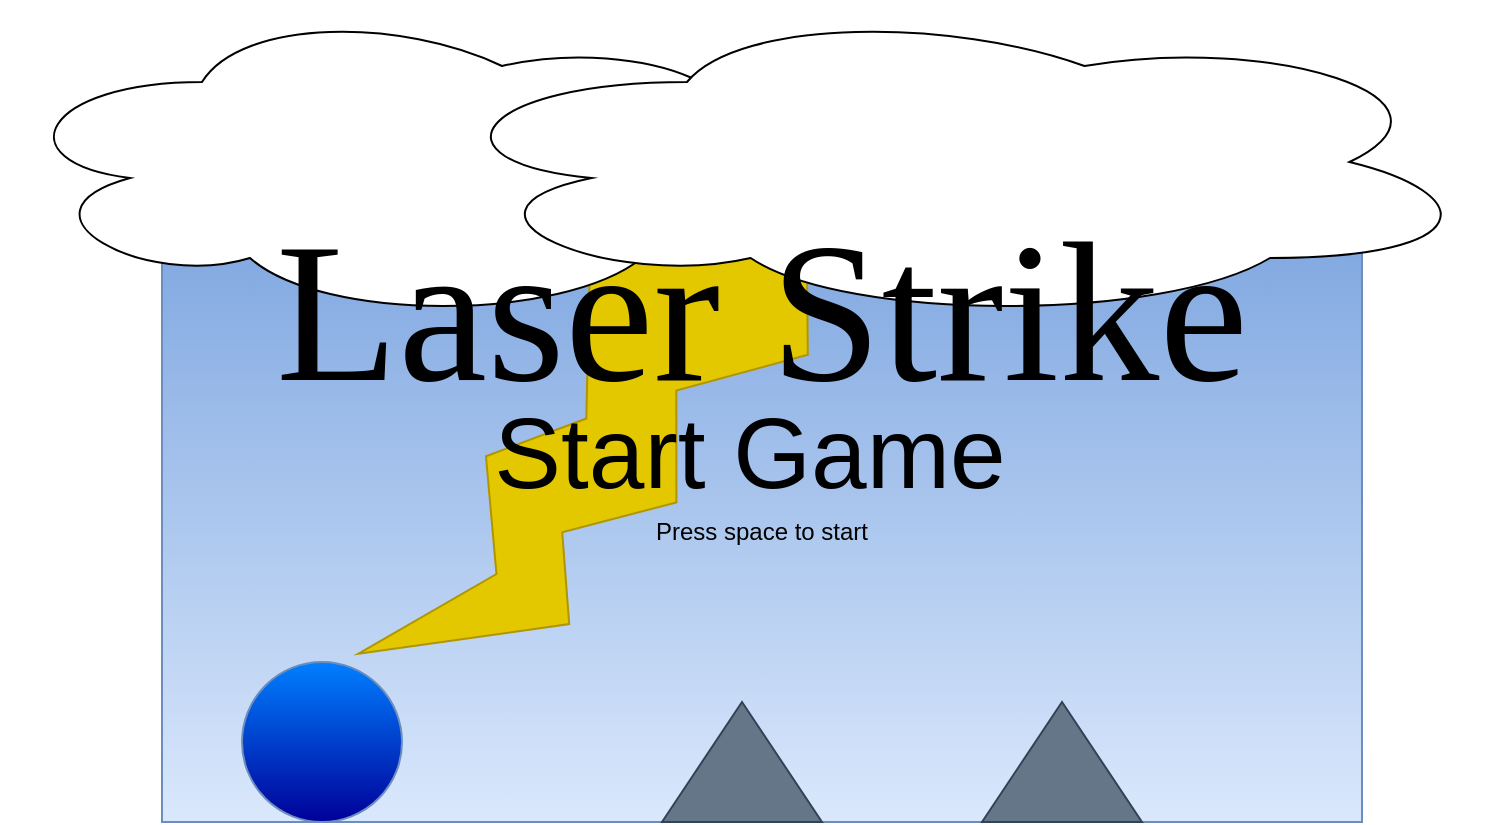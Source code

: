 <mxfile version="23.1.7" type="device">
  <diagram name="Page-1" id="211iCi8jAc_Dg6tPmjOf">
    <mxGraphModel dx="1050" dy="1679" grid="1" gridSize="10" guides="1" tooltips="1" connect="1" arrows="1" fold="1" page="1" pageScale="1" pageWidth="827" pageHeight="1169" math="0" shadow="0">
      <root>
        <mxCell id="0" />
        <mxCell id="1" parent="0" />
        <mxCell id="AO-rVQw0fszTiXjK1kSg-1" value="" style="rounded=0;whiteSpace=wrap;html=1;fillColor=#dae8fc;strokeColor=#6c8ebf;gradientColor=#7ea6e0;gradientDirection=north;" vertex="1" parent="1">
          <mxGeometry x="120" y="100" width="600" height="300" as="geometry" />
        </mxCell>
        <mxCell id="AO-rVQw0fszTiXjK1kSg-4" value="" style="verticalLabelPosition=bottom;verticalAlign=top;html=1;shape=mxgraph.basic.flash;rotation=30;fillColor=#e3c800;strokeColor=#B09500;fontColor=#000000;" vertex="1" parent="1">
          <mxGeometry x="292.5" y="37.99" width="120" height="330" as="geometry" />
        </mxCell>
        <mxCell id="AO-rVQw0fszTiXjK1kSg-2" value="" style="ellipse;shape=cloud;whiteSpace=wrap;html=1;" vertex="1" parent="1">
          <mxGeometry x="40" y="-10" width="400" height="160" as="geometry" />
        </mxCell>
        <mxCell id="AO-rVQw0fszTiXjK1kSg-3" value="" style="ellipse;shape=cloud;whiteSpace=wrap;html=1;" vertex="1" parent="1">
          <mxGeometry x="250" y="-10" width="530" height="160" as="geometry" />
        </mxCell>
        <mxCell id="AO-rVQw0fszTiXjK1kSg-5" value="" style="ellipse;whiteSpace=wrap;html=1;aspect=fixed;fillColor=#007FFF;strokeColor=#6c8ebf;gradientColor=#000099;" vertex="1" parent="1">
          <mxGeometry x="160" y="320" width="80" height="80" as="geometry" />
        </mxCell>
        <mxCell id="AO-rVQw0fszTiXjK1kSg-6" value="" style="triangle;whiteSpace=wrap;html=1;rotation=-90;fillColor=#647687;strokeColor=#314354;fontColor=#ffffff;" vertex="1" parent="1">
          <mxGeometry x="380" y="330" width="60" height="80" as="geometry" />
        </mxCell>
        <mxCell id="AO-rVQw0fszTiXjK1kSg-7" value="" style="triangle;whiteSpace=wrap;html=1;rotation=-90;fillColor=#647687;fontColor=#ffffff;strokeColor=#314354;" vertex="1" parent="1">
          <mxGeometry x="540" y="330" width="60" height="80" as="geometry" />
        </mxCell>
        <mxCell id="AO-rVQw0fszTiXjK1kSg-8" value="&lt;font style=&quot;font-size: 100px;&quot; face=&quot;Lucida Console&quot;&gt;Laser Strike&lt;/font&gt;" style="text;html=1;align=center;verticalAlign=middle;whiteSpace=wrap;rounded=0;" vertex="1" parent="1">
          <mxGeometry x="135" y="130" width="570" height="30" as="geometry" />
        </mxCell>
        <mxCell id="AO-rVQw0fszTiXjK1kSg-9" value="&lt;font style=&quot;font-size: 50px;&quot;&gt;Start Game&lt;/font&gt;" style="text;html=1;align=center;verticalAlign=middle;whiteSpace=wrap;rounded=0;" vertex="1" parent="1">
          <mxGeometry x="269" y="200" width="290" height="30" as="geometry" />
        </mxCell>
        <mxCell id="AO-rVQw0fszTiXjK1kSg-10" value="Press space to start" style="text;html=1;align=center;verticalAlign=middle;whiteSpace=wrap;rounded=0;" vertex="1" parent="1">
          <mxGeometry x="350" y="240" width="140" height="30" as="geometry" />
        </mxCell>
      </root>
    </mxGraphModel>
  </diagram>
</mxfile>
